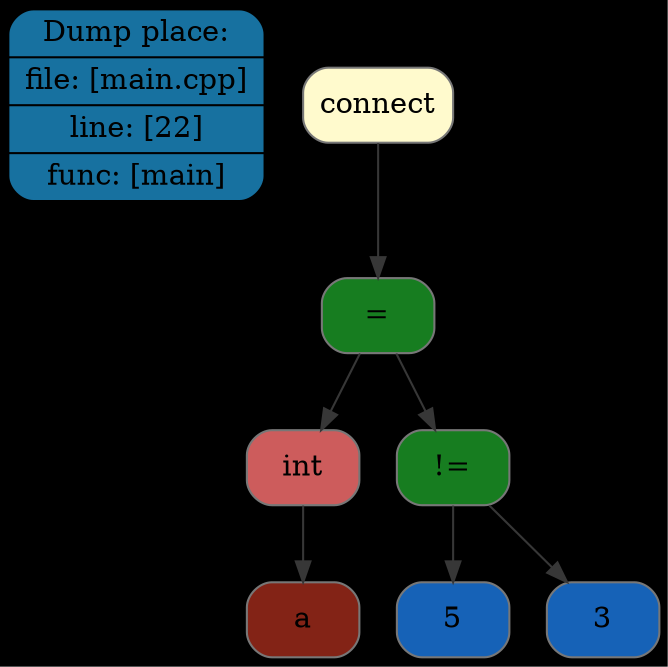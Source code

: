 digraph G{
rankdir=TB
graph [bgcolor="#000000"];
place[shape=Mrecord, style=filled, fillcolor="#1771a0", pos="0,1!",label = " { Dump place: | file: [main.cpp] | line: [22] | func: [main] } "color = "#000000"];
node0x506000000260[shape=Mrecord, style=filled, fillcolor="#FFFACD"label = "\connect", color = "#777777"];
node0x506000000200[shape=Mrecord, style=filled, fillcolor="#177d20"label = "\=", color = "#777777"];
node0x506000000020[shape=Mrecord, style=filled, fillcolor="#CD5C5C"label = "\int", color = "#777777"];
node0x506000000080[shape=Mrecord, style=filled, fillcolor="#832316"label = "a", color = "#777777"];
node0x5060000001a0[shape=Mrecord, style=filled, fillcolor="#177d20"label = "\!=", color = "#777777"];
node0x5060000000e0[shape=Mrecord, style=filled, fillcolor="#1662b7"label = "5", color = "#777777"];
node0x506000000140[shape=Mrecord, style=filled, fillcolor="#1662b7"label = "3", color = "#777777"];
edge[color="#373737"];
node0x506000000260->node0x506000000200;
node0x506000000200->node0x506000000020;
node0x506000000020->node0x506000000080;
node0x506000000200->node0x5060000001a0;
node0x5060000001a0->node0x5060000000e0;
node0x5060000001a0->node0x506000000140;
}
